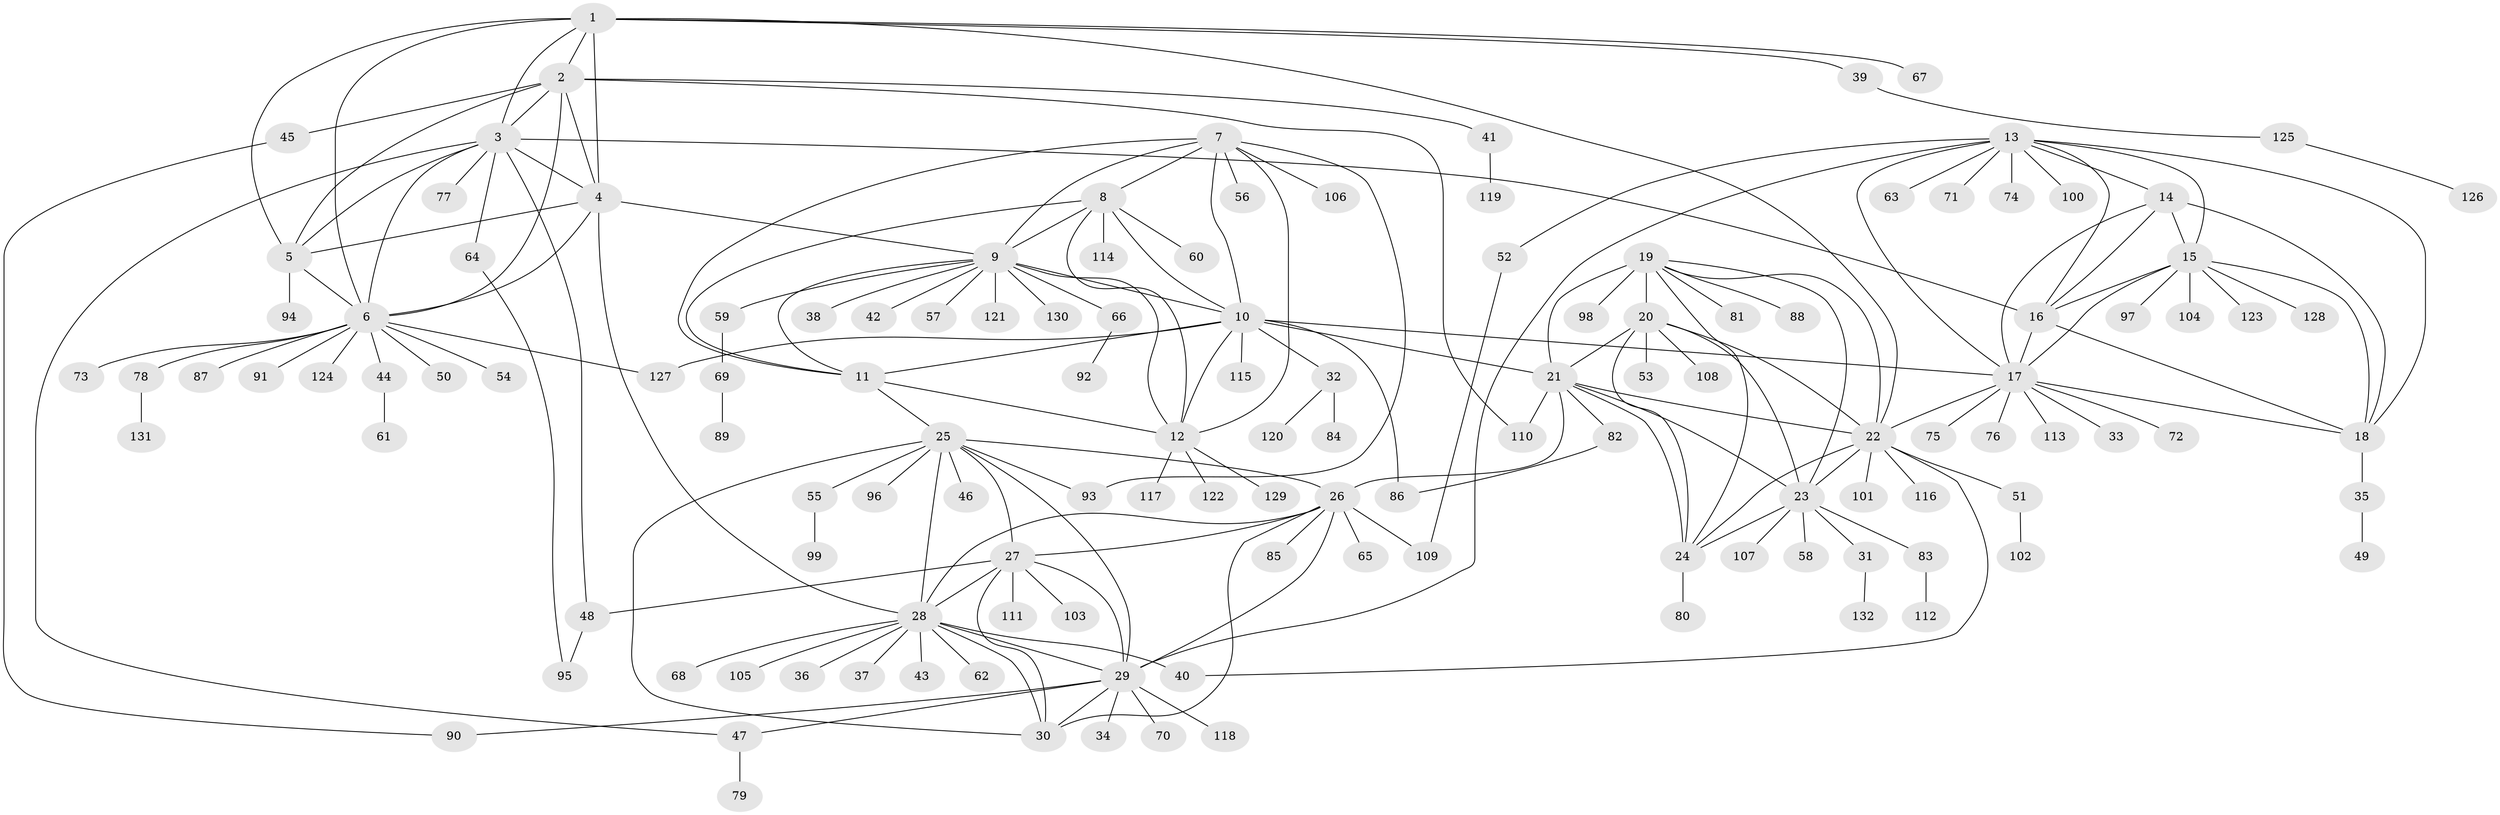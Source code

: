 // Generated by graph-tools (version 1.1) at 2025/37/03/09/25 02:37:40]
// undirected, 132 vertices, 197 edges
graph export_dot {
graph [start="1"]
  node [color=gray90,style=filled];
  1;
  2;
  3;
  4;
  5;
  6;
  7;
  8;
  9;
  10;
  11;
  12;
  13;
  14;
  15;
  16;
  17;
  18;
  19;
  20;
  21;
  22;
  23;
  24;
  25;
  26;
  27;
  28;
  29;
  30;
  31;
  32;
  33;
  34;
  35;
  36;
  37;
  38;
  39;
  40;
  41;
  42;
  43;
  44;
  45;
  46;
  47;
  48;
  49;
  50;
  51;
  52;
  53;
  54;
  55;
  56;
  57;
  58;
  59;
  60;
  61;
  62;
  63;
  64;
  65;
  66;
  67;
  68;
  69;
  70;
  71;
  72;
  73;
  74;
  75;
  76;
  77;
  78;
  79;
  80;
  81;
  82;
  83;
  84;
  85;
  86;
  87;
  88;
  89;
  90;
  91;
  92;
  93;
  94;
  95;
  96;
  97;
  98;
  99;
  100;
  101;
  102;
  103;
  104;
  105;
  106;
  107;
  108;
  109;
  110;
  111;
  112;
  113;
  114;
  115;
  116;
  117;
  118;
  119;
  120;
  121;
  122;
  123;
  124;
  125;
  126;
  127;
  128;
  129;
  130;
  131;
  132;
  1 -- 2;
  1 -- 3;
  1 -- 4;
  1 -- 5;
  1 -- 6;
  1 -- 22;
  1 -- 39;
  1 -- 67;
  2 -- 3;
  2 -- 4;
  2 -- 5;
  2 -- 6;
  2 -- 41;
  2 -- 45;
  2 -- 110;
  3 -- 4;
  3 -- 5;
  3 -- 6;
  3 -- 16;
  3 -- 47;
  3 -- 48;
  3 -- 64;
  3 -- 77;
  4 -- 5;
  4 -- 6;
  4 -- 9;
  4 -- 28;
  5 -- 6;
  5 -- 94;
  6 -- 44;
  6 -- 50;
  6 -- 54;
  6 -- 73;
  6 -- 78;
  6 -- 87;
  6 -- 91;
  6 -- 124;
  6 -- 127;
  7 -- 8;
  7 -- 9;
  7 -- 10;
  7 -- 11;
  7 -- 12;
  7 -- 56;
  7 -- 93;
  7 -- 106;
  8 -- 9;
  8 -- 10;
  8 -- 11;
  8 -- 12;
  8 -- 60;
  8 -- 114;
  9 -- 10;
  9 -- 11;
  9 -- 12;
  9 -- 38;
  9 -- 42;
  9 -- 57;
  9 -- 59;
  9 -- 66;
  9 -- 121;
  9 -- 130;
  10 -- 11;
  10 -- 12;
  10 -- 17;
  10 -- 21;
  10 -- 32;
  10 -- 86;
  10 -- 115;
  10 -- 127;
  11 -- 12;
  11 -- 25;
  12 -- 117;
  12 -- 122;
  12 -- 129;
  13 -- 14;
  13 -- 15;
  13 -- 16;
  13 -- 17;
  13 -- 18;
  13 -- 29;
  13 -- 52;
  13 -- 63;
  13 -- 71;
  13 -- 74;
  13 -- 100;
  14 -- 15;
  14 -- 16;
  14 -- 17;
  14 -- 18;
  15 -- 16;
  15 -- 17;
  15 -- 18;
  15 -- 97;
  15 -- 104;
  15 -- 123;
  15 -- 128;
  16 -- 17;
  16 -- 18;
  17 -- 18;
  17 -- 22;
  17 -- 33;
  17 -- 72;
  17 -- 75;
  17 -- 76;
  17 -- 113;
  18 -- 35;
  19 -- 20;
  19 -- 21;
  19 -- 22;
  19 -- 23;
  19 -- 24;
  19 -- 81;
  19 -- 88;
  19 -- 98;
  20 -- 21;
  20 -- 22;
  20 -- 23;
  20 -- 24;
  20 -- 53;
  20 -- 108;
  21 -- 22;
  21 -- 23;
  21 -- 24;
  21 -- 26;
  21 -- 82;
  21 -- 110;
  22 -- 23;
  22 -- 24;
  22 -- 40;
  22 -- 51;
  22 -- 101;
  22 -- 116;
  23 -- 24;
  23 -- 31;
  23 -- 58;
  23 -- 83;
  23 -- 107;
  24 -- 80;
  25 -- 26;
  25 -- 27;
  25 -- 28;
  25 -- 29;
  25 -- 30;
  25 -- 46;
  25 -- 55;
  25 -- 93;
  25 -- 96;
  26 -- 27;
  26 -- 28;
  26 -- 29;
  26 -- 30;
  26 -- 65;
  26 -- 85;
  26 -- 109;
  27 -- 28;
  27 -- 29;
  27 -- 30;
  27 -- 48;
  27 -- 103;
  27 -- 111;
  28 -- 29;
  28 -- 30;
  28 -- 36;
  28 -- 37;
  28 -- 40;
  28 -- 43;
  28 -- 62;
  28 -- 68;
  28 -- 105;
  29 -- 30;
  29 -- 34;
  29 -- 47;
  29 -- 70;
  29 -- 90;
  29 -- 118;
  31 -- 132;
  32 -- 84;
  32 -- 120;
  35 -- 49;
  39 -- 125;
  41 -- 119;
  44 -- 61;
  45 -- 90;
  47 -- 79;
  48 -- 95;
  51 -- 102;
  52 -- 109;
  55 -- 99;
  59 -- 69;
  64 -- 95;
  66 -- 92;
  69 -- 89;
  78 -- 131;
  82 -- 86;
  83 -- 112;
  125 -- 126;
}
